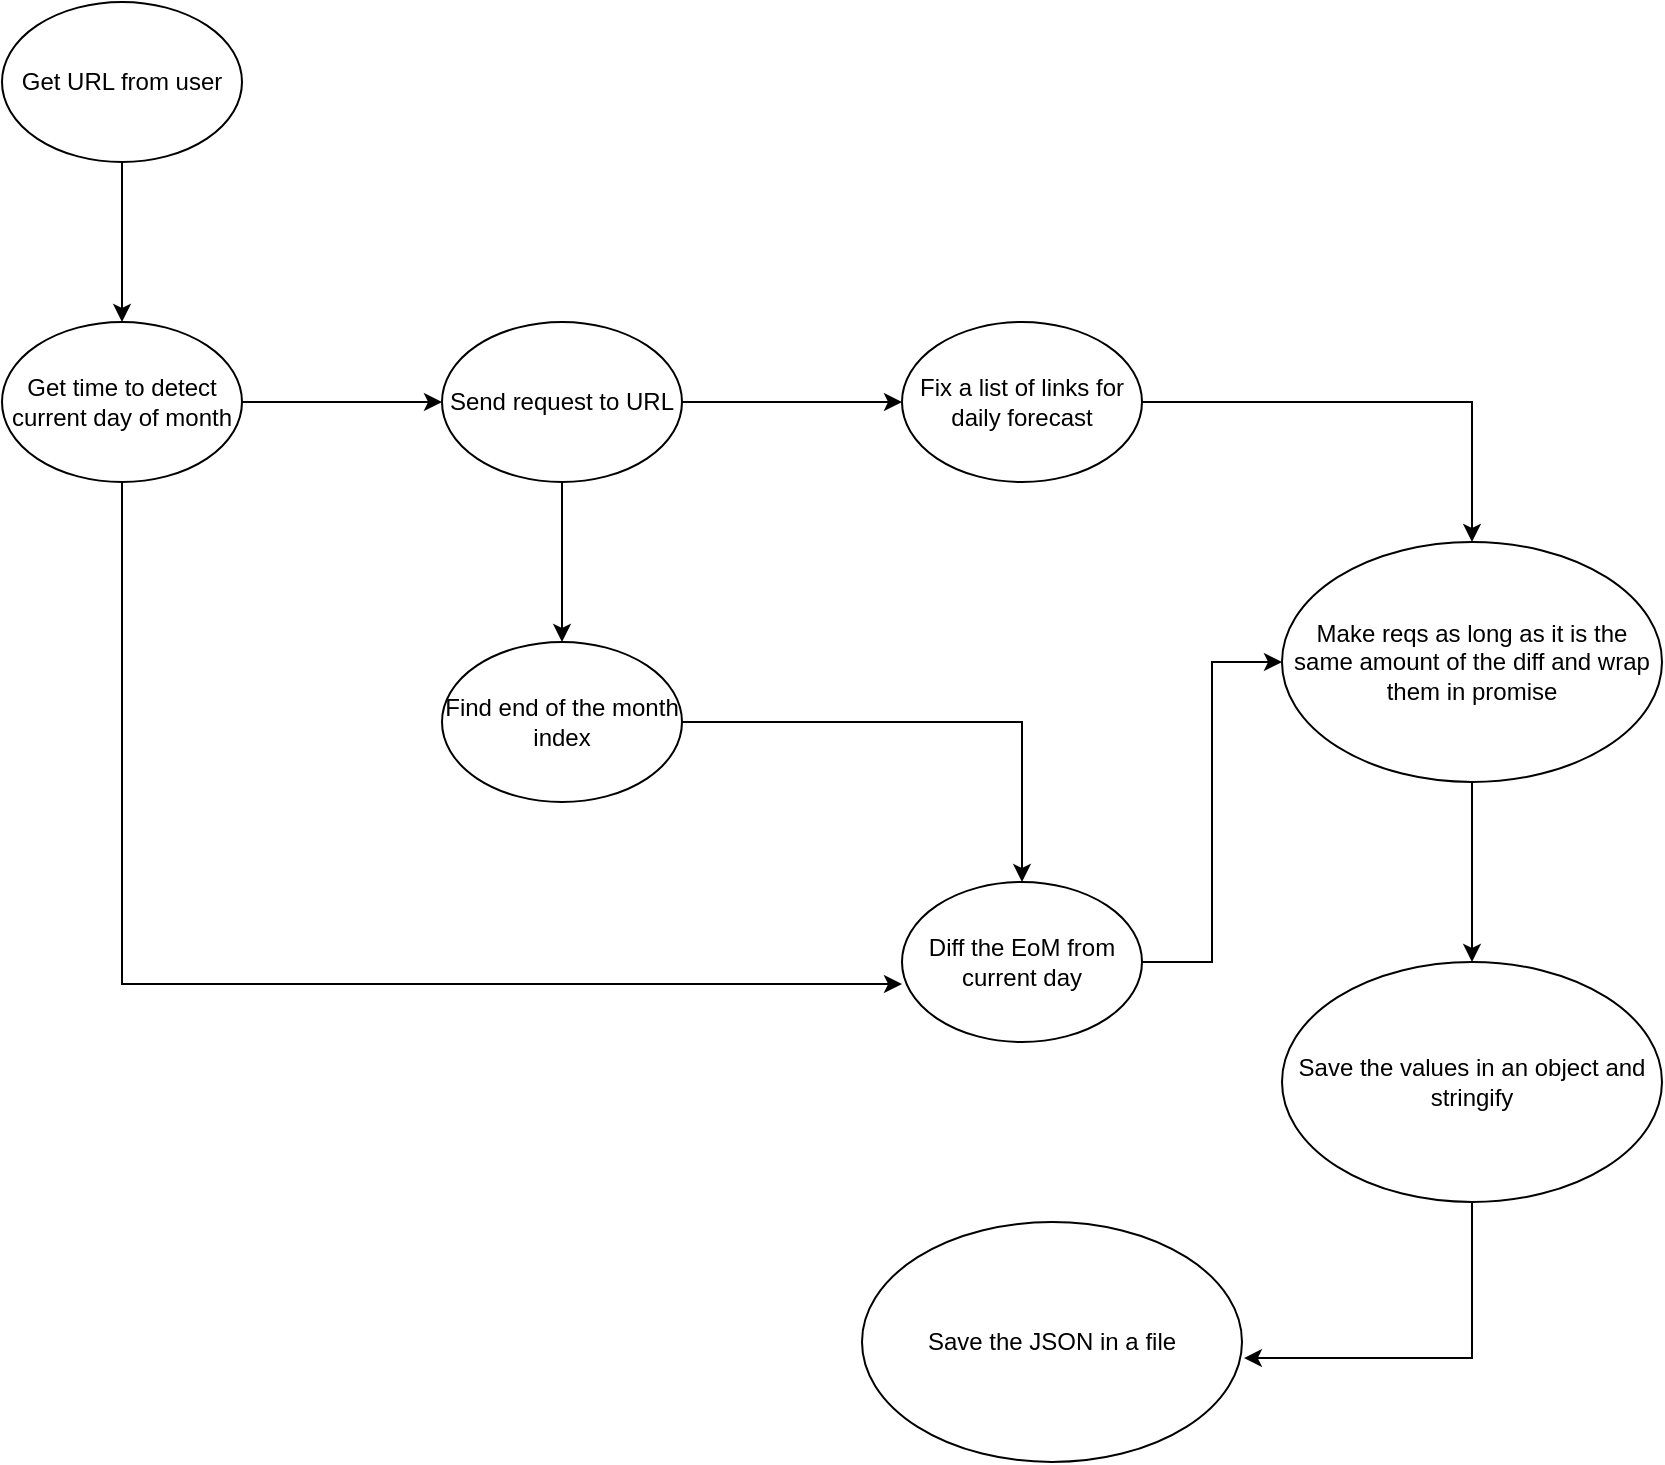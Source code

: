 <mxfile version="14.9.3" type="github">
  <diagram id="krcAVNINpBlmixEPBgvQ" name="Page-1">
    <mxGraphModel dx="1422" dy="773" grid="1" gridSize="10" guides="1" tooltips="1" connect="1" arrows="1" fold="1" page="1" pageScale="1" pageWidth="1169" pageHeight="827" math="0" shadow="0">
      <root>
        <mxCell id="0" />
        <mxCell id="1" parent="0" />
        <mxCell id="UeT1FfdzGyLcaej1l1ET-3" style="edgeStyle=orthogonalEdgeStyle;rounded=0;orthogonalLoop=1;jettySize=auto;html=1;" parent="1" source="UeT1FfdzGyLcaej1l1ET-1" target="UeT1FfdzGyLcaej1l1ET-2" edge="1">
          <mxGeometry relative="1" as="geometry" />
        </mxCell>
        <mxCell id="UeT1FfdzGyLcaej1l1ET-1" value="Get URL from user" style="ellipse;whiteSpace=wrap;html=1;" parent="1" vertex="1">
          <mxGeometry x="120" y="40" width="120" height="80" as="geometry" />
        </mxCell>
        <mxCell id="UeT1FfdzGyLcaej1l1ET-5" style="edgeStyle=orthogonalEdgeStyle;rounded=0;orthogonalLoop=1;jettySize=auto;html=1;" parent="1" source="UeT1FfdzGyLcaej1l1ET-2" target="UeT1FfdzGyLcaej1l1ET-4" edge="1">
          <mxGeometry relative="1" as="geometry">
            <Array as="points">
              <mxPoint x="330" y="240" />
              <mxPoint x="330" y="240" />
            </Array>
          </mxGeometry>
        </mxCell>
        <mxCell id="VtEJML3tT3T2pC3QXiPh-4" style="edgeStyle=orthogonalEdgeStyle;rounded=0;orthogonalLoop=1;jettySize=auto;html=1;entryX=0;entryY=0.638;entryDx=0;entryDy=0;entryPerimeter=0;exitX=0.5;exitY=1;exitDx=0;exitDy=0;" edge="1" parent="1" source="UeT1FfdzGyLcaej1l1ET-2" target="UeT1FfdzGyLcaej1l1ET-8">
          <mxGeometry relative="1" as="geometry">
            <Array as="points">
              <mxPoint x="180" y="531" />
            </Array>
          </mxGeometry>
        </mxCell>
        <mxCell id="UeT1FfdzGyLcaej1l1ET-2" value="Get time to detect current day of month" style="ellipse;whiteSpace=wrap;html=1;" parent="1" vertex="1">
          <mxGeometry x="120" y="200" width="120" height="80" as="geometry" />
        </mxCell>
        <mxCell id="VtEJML3tT3T2pC3QXiPh-1" style="edgeStyle=orthogonalEdgeStyle;rounded=0;orthogonalLoop=1;jettySize=auto;html=1;entryX=0;entryY=0.5;entryDx=0;entryDy=0;" edge="1" parent="1" source="UeT1FfdzGyLcaej1l1ET-4" target="UeT1FfdzGyLcaej1l1ET-12">
          <mxGeometry relative="1" as="geometry" />
        </mxCell>
        <mxCell id="VtEJML3tT3T2pC3QXiPh-2" style="edgeStyle=orthogonalEdgeStyle;rounded=0;orthogonalLoop=1;jettySize=auto;html=1;" edge="1" parent="1" source="UeT1FfdzGyLcaej1l1ET-4" target="UeT1FfdzGyLcaej1l1ET-6">
          <mxGeometry relative="1" as="geometry" />
        </mxCell>
        <mxCell id="UeT1FfdzGyLcaej1l1ET-4" value="Send request to URL" style="ellipse;whiteSpace=wrap;html=1;" parent="1" vertex="1">
          <mxGeometry x="340" y="200" width="120" height="80" as="geometry" />
        </mxCell>
        <mxCell id="VtEJML3tT3T2pC3QXiPh-3" style="edgeStyle=orthogonalEdgeStyle;rounded=0;orthogonalLoop=1;jettySize=auto;html=1;entryX=0.5;entryY=0;entryDx=0;entryDy=0;" edge="1" parent="1" source="UeT1FfdzGyLcaej1l1ET-6" target="UeT1FfdzGyLcaej1l1ET-8">
          <mxGeometry relative="1" as="geometry">
            <Array as="points">
              <mxPoint x="630" y="400" />
            </Array>
          </mxGeometry>
        </mxCell>
        <mxCell id="UeT1FfdzGyLcaej1l1ET-6" value="Find end of the month index" style="ellipse;whiteSpace=wrap;html=1;" parent="1" vertex="1">
          <mxGeometry x="340" y="360" width="120" height="80" as="geometry" />
        </mxCell>
        <mxCell id="VtEJML3tT3T2pC3QXiPh-6" style="edgeStyle=orthogonalEdgeStyle;rounded=0;orthogonalLoop=1;jettySize=auto;html=1;entryX=0;entryY=0.5;entryDx=0;entryDy=0;" edge="1" parent="1" source="UeT1FfdzGyLcaej1l1ET-8" target="UeT1FfdzGyLcaej1l1ET-10">
          <mxGeometry relative="1" as="geometry" />
        </mxCell>
        <mxCell id="UeT1FfdzGyLcaej1l1ET-8" value="Diff the EoM from current day" style="ellipse;whiteSpace=wrap;html=1;" parent="1" vertex="1">
          <mxGeometry x="570" y="480" width="120" height="80" as="geometry" />
        </mxCell>
        <mxCell id="VtEJML3tT3T2pC3QXiPh-8" style="edgeStyle=orthogonalEdgeStyle;rounded=0;orthogonalLoop=1;jettySize=auto;html=1;entryX=0.5;entryY=0;entryDx=0;entryDy=0;" edge="1" parent="1" source="UeT1FfdzGyLcaej1l1ET-10" target="VtEJML3tT3T2pC3QXiPh-7">
          <mxGeometry relative="1" as="geometry" />
        </mxCell>
        <mxCell id="UeT1FfdzGyLcaej1l1ET-10" value="Make reqs as long as it is the same amount of the diff and wrap them in promise" style="ellipse;whiteSpace=wrap;html=1;" parent="1" vertex="1">
          <mxGeometry x="760" y="310" width="190" height="120" as="geometry" />
        </mxCell>
        <mxCell id="VtEJML3tT3T2pC3QXiPh-5" style="edgeStyle=orthogonalEdgeStyle;rounded=0;orthogonalLoop=1;jettySize=auto;html=1;entryX=0.5;entryY=0;entryDx=0;entryDy=0;" edge="1" parent="1" source="UeT1FfdzGyLcaej1l1ET-12" target="UeT1FfdzGyLcaej1l1ET-10">
          <mxGeometry relative="1" as="geometry" />
        </mxCell>
        <mxCell id="UeT1FfdzGyLcaej1l1ET-12" value="Fix a list of links for daily forecast" style="ellipse;whiteSpace=wrap;html=1;" parent="1" vertex="1">
          <mxGeometry x="570" y="200" width="120" height="80" as="geometry" />
        </mxCell>
        <mxCell id="VtEJML3tT3T2pC3QXiPh-10" style="edgeStyle=orthogonalEdgeStyle;rounded=0;orthogonalLoop=1;jettySize=auto;html=1;entryX=1.005;entryY=0.567;entryDx=0;entryDy=0;entryPerimeter=0;exitX=0.5;exitY=1;exitDx=0;exitDy=0;" edge="1" parent="1" source="VtEJML3tT3T2pC3QXiPh-7" target="VtEJML3tT3T2pC3QXiPh-9">
          <mxGeometry relative="1" as="geometry">
            <Array as="points">
              <mxPoint x="855" y="718" />
            </Array>
          </mxGeometry>
        </mxCell>
        <mxCell id="VtEJML3tT3T2pC3QXiPh-7" value="Save the values in an object and stringify" style="ellipse;whiteSpace=wrap;html=1;" vertex="1" parent="1">
          <mxGeometry x="760" y="520" width="190" height="120" as="geometry" />
        </mxCell>
        <mxCell id="VtEJML3tT3T2pC3QXiPh-9" value="Save the JSON in a file" style="ellipse;whiteSpace=wrap;html=1;" vertex="1" parent="1">
          <mxGeometry x="550" y="650" width="190" height="120" as="geometry" />
        </mxCell>
      </root>
    </mxGraphModel>
  </diagram>
</mxfile>
